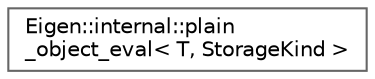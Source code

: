 digraph "类继承关系图"
{
 // LATEX_PDF_SIZE
  bgcolor="transparent";
  edge [fontname=Helvetica,fontsize=10,labelfontname=Helvetica,labelfontsize=10];
  node [fontname=Helvetica,fontsize=10,shape=box,height=0.2,width=0.4];
  rankdir="LR";
  Node0 [id="Node000000",label="Eigen::internal::plain\l_object_eval\< T, StorageKind \>",height=0.2,width=0.4,color="grey40", fillcolor="white", style="filled",URL="$struct_eigen_1_1internal_1_1plain__object__eval.html",tooltip=" "];
}
